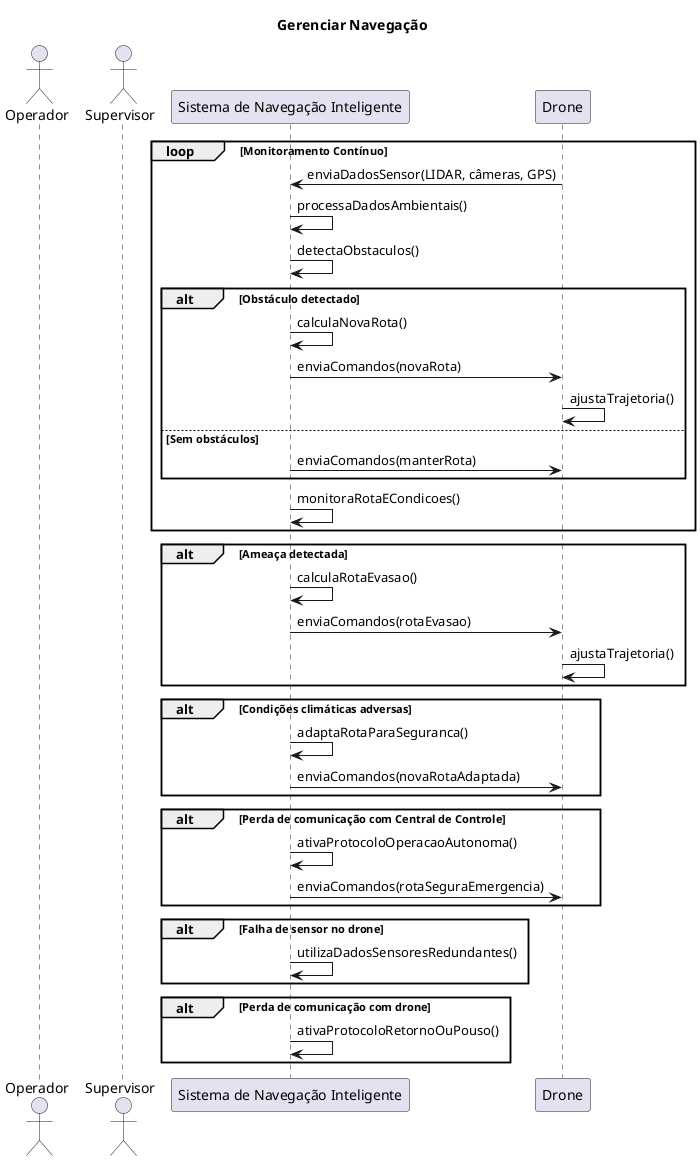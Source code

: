 @startuml
title Gerenciar Navegação

actor Operador
actor Supervisor
participant "Sistema de Navegação Inteligente" as SNI
participant Drone

loop Monitoramento Contínuo
    Drone -> SNI : enviaDadosSensor(LIDAR, câmeras, GPS)
    SNI -> SNI : processaDadosAmbientais()
    SNI -> SNI : detectaObstaculos()

    alt Obstáculo detectado
        SNI -> SNI : calculaNovaRota()
        SNI -> Drone : enviaComandos(novaRota)
        Drone -> Drone : ajustaTrajetoria()
    else Sem obstáculos
        SNI -> Drone : enviaComandos(manterRota)
    end
    SNI -> SNI : monitoraRotaECondicoes()
end

alt Ameaça detectada
    SNI -> SNI : calculaRotaEvasao()
    SNI -> Drone : enviaComandos(rotaEvasao)
    Drone -> Drone : ajustaTrajetoria()
end

alt Condições climáticas adversas
    SNI -> SNI : adaptaRotaParaSeguranca()
    SNI -> Drone : enviaComandos(novaRotaAdaptada)
end

alt Perda de comunicação com Central de Controle
    SNI -> SNI : ativaProtocoloOperacaoAutonoma()
    SNI -> Drone : enviaComandos(rotaSeguraEmergencia)
end

alt Falha de sensor no drone
    SNI -> SNI : utilizaDadosSensoresRedundantes()
end

alt Perda de comunicação com drone
    SNI -> SNI : ativaProtocoloRetornoOuPouso()
end

@enduml
